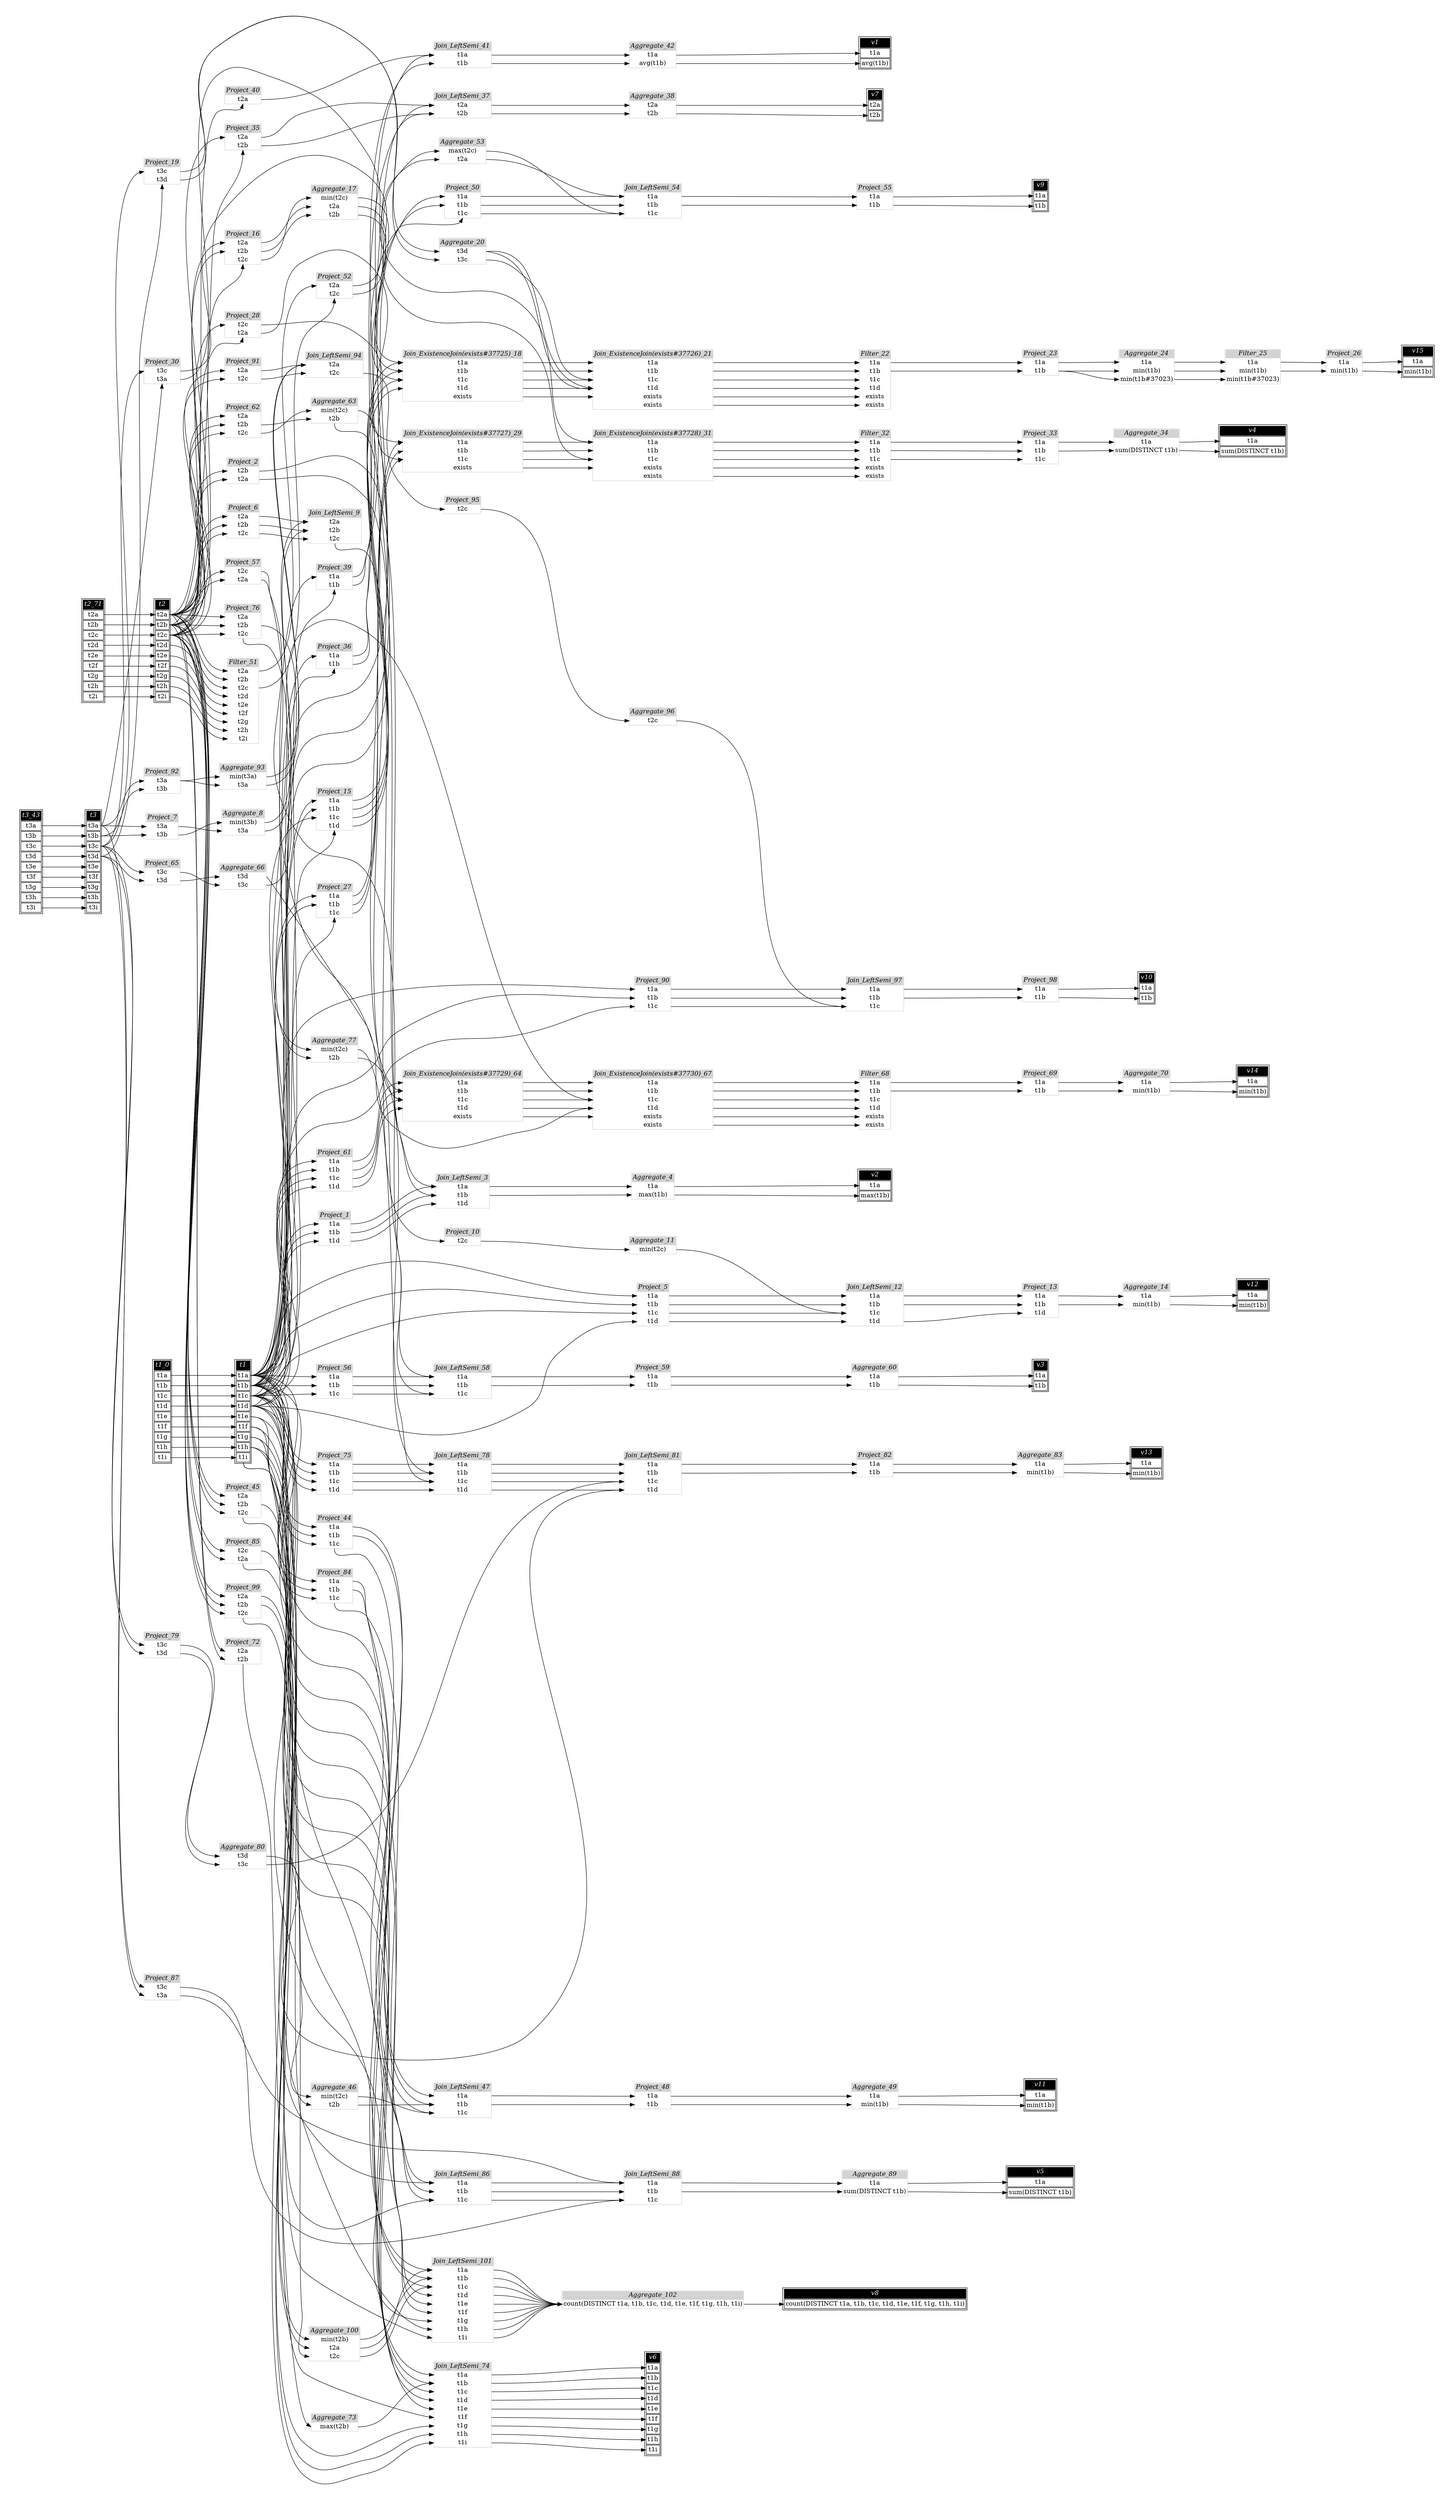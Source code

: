 // Automatically generated by SQLFlowTestSuite


digraph {
  graph [pad="0.5" nodesep="0.5" ranksep="1" fontname="Helvetica" rankdir=LR];
  node [shape=plaintext]

  
"Aggregate_100" [label=<
<table color="lightgray" border="1" cellborder="0" cellspacing="0">
  <tr><td bgcolor="lightgray" port="nodeName"><i>Aggregate_100</i></td></tr>
  <tr><td port="0">min(t2b)</td></tr>
<tr><td port="1">t2a</td></tr>
<tr><td port="2">t2c</td></tr>
</table>>];
     

"Aggregate_102" [label=<
<table color="lightgray" border="1" cellborder="0" cellspacing="0">
  <tr><td bgcolor="lightgray" port="nodeName"><i>Aggregate_102</i></td></tr>
  <tr><td port="0">count(DISTINCT t1a, t1b, t1c, t1d, t1e, t1f, t1g, t1h, t1i)</td></tr>
</table>>];
     

"Aggregate_11" [label=<
<table color="lightgray" border="1" cellborder="0" cellspacing="0">
  <tr><td bgcolor="lightgray" port="nodeName"><i>Aggregate_11</i></td></tr>
  <tr><td port="0">min(t2c)</td></tr>
</table>>];
     

"Aggregate_14" [label=<
<table color="lightgray" border="1" cellborder="0" cellspacing="0">
  <tr><td bgcolor="lightgray" port="nodeName"><i>Aggregate_14</i></td></tr>
  <tr><td port="0">t1a</td></tr>
<tr><td port="1">min(t1b)</td></tr>
</table>>];
     

"Aggregate_17" [label=<
<table color="lightgray" border="1" cellborder="0" cellspacing="0">
  <tr><td bgcolor="lightgray" port="nodeName"><i>Aggregate_17</i></td></tr>
  <tr><td port="0">min(t2c)</td></tr>
<tr><td port="1">t2a</td></tr>
<tr><td port="2">t2b</td></tr>
</table>>];
     

"Aggregate_20" [label=<
<table color="lightgray" border="1" cellborder="0" cellspacing="0">
  <tr><td bgcolor="lightgray" port="nodeName"><i>Aggregate_20</i></td></tr>
  <tr><td port="0">t3d</td></tr>
<tr><td port="1">t3c</td></tr>
</table>>];
     

"Aggregate_24" [label=<
<table color="lightgray" border="1" cellborder="0" cellspacing="0">
  <tr><td bgcolor="lightgray" port="nodeName"><i>Aggregate_24</i></td></tr>
  <tr><td port="0">t1a</td></tr>
<tr><td port="1">min(t1b)</td></tr>
<tr><td port="2">min(t1b#37023)</td></tr>
</table>>];
     

"Aggregate_34" [label=<
<table color="lightgray" border="1" cellborder="0" cellspacing="0">
  <tr><td bgcolor="lightgray" port="nodeName"><i>Aggregate_34</i></td></tr>
  <tr><td port="0">t1a</td></tr>
<tr><td port="1">sum(DISTINCT t1b)</td></tr>
</table>>];
     

"Aggregate_38" [label=<
<table color="lightgray" border="1" cellborder="0" cellspacing="0">
  <tr><td bgcolor="lightgray" port="nodeName"><i>Aggregate_38</i></td></tr>
  <tr><td port="0">t2a</td></tr>
<tr><td port="1">t2b</td></tr>
</table>>];
     

"Aggregate_4" [label=<
<table color="lightgray" border="1" cellborder="0" cellspacing="0">
  <tr><td bgcolor="lightgray" port="nodeName"><i>Aggregate_4</i></td></tr>
  <tr><td port="0">t1a</td></tr>
<tr><td port="1">max(t1b)</td></tr>
</table>>];
     

"Aggregate_42" [label=<
<table color="lightgray" border="1" cellborder="0" cellspacing="0">
  <tr><td bgcolor="lightgray" port="nodeName"><i>Aggregate_42</i></td></tr>
  <tr><td port="0">t1a</td></tr>
<tr><td port="1">avg(t1b)</td></tr>
</table>>];
     

"Aggregate_46" [label=<
<table color="lightgray" border="1" cellborder="0" cellspacing="0">
  <tr><td bgcolor="lightgray" port="nodeName"><i>Aggregate_46</i></td></tr>
  <tr><td port="0">min(t2c)</td></tr>
<tr><td port="1">t2b</td></tr>
</table>>];
     

"Aggregate_49" [label=<
<table color="lightgray" border="1" cellborder="0" cellspacing="0">
  <tr><td bgcolor="lightgray" port="nodeName"><i>Aggregate_49</i></td></tr>
  <tr><td port="0">t1a</td></tr>
<tr><td port="1">min(t1b)</td></tr>
</table>>];
     

"Aggregate_53" [label=<
<table color="lightgray" border="1" cellborder="0" cellspacing="0">
  <tr><td bgcolor="lightgray" port="nodeName"><i>Aggregate_53</i></td></tr>
  <tr><td port="0">max(t2c)</td></tr>
<tr><td port="1">t2a</td></tr>
</table>>];
     

"Aggregate_60" [label=<
<table color="lightgray" border="1" cellborder="0" cellspacing="0">
  <tr><td bgcolor="lightgray" port="nodeName"><i>Aggregate_60</i></td></tr>
  <tr><td port="0">t1a</td></tr>
<tr><td port="1">t1b</td></tr>
</table>>];
     

"Aggregate_63" [label=<
<table color="lightgray" border="1" cellborder="0" cellspacing="0">
  <tr><td bgcolor="lightgray" port="nodeName"><i>Aggregate_63</i></td></tr>
  <tr><td port="0">min(t2c)</td></tr>
<tr><td port="1">t2b</td></tr>
</table>>];
     

"Aggregate_66" [label=<
<table color="lightgray" border="1" cellborder="0" cellspacing="0">
  <tr><td bgcolor="lightgray" port="nodeName"><i>Aggregate_66</i></td></tr>
  <tr><td port="0">t3d</td></tr>
<tr><td port="1">t3c</td></tr>
</table>>];
     

"Aggregate_70" [label=<
<table color="lightgray" border="1" cellborder="0" cellspacing="0">
  <tr><td bgcolor="lightgray" port="nodeName"><i>Aggregate_70</i></td></tr>
  <tr><td port="0">t1a</td></tr>
<tr><td port="1">min(t1b)</td></tr>
</table>>];
     

"Aggregate_73" [label=<
<table color="lightgray" border="1" cellborder="0" cellspacing="0">
  <tr><td bgcolor="lightgray" port="nodeName"><i>Aggregate_73</i></td></tr>
  <tr><td port="0">max(t2b)</td></tr>
</table>>];
     

"Aggregate_77" [label=<
<table color="lightgray" border="1" cellborder="0" cellspacing="0">
  <tr><td bgcolor="lightgray" port="nodeName"><i>Aggregate_77</i></td></tr>
  <tr><td port="0">min(t2c)</td></tr>
<tr><td port="1">t2b</td></tr>
</table>>];
     

"Aggregate_8" [label=<
<table color="lightgray" border="1" cellborder="0" cellspacing="0">
  <tr><td bgcolor="lightgray" port="nodeName"><i>Aggregate_8</i></td></tr>
  <tr><td port="0">min(t3b)</td></tr>
<tr><td port="1">t3a</td></tr>
</table>>];
     

"Aggregate_80" [label=<
<table color="lightgray" border="1" cellborder="0" cellspacing="0">
  <tr><td bgcolor="lightgray" port="nodeName"><i>Aggregate_80</i></td></tr>
  <tr><td port="0">t3d</td></tr>
<tr><td port="1">t3c</td></tr>
</table>>];
     

"Aggregate_83" [label=<
<table color="lightgray" border="1" cellborder="0" cellspacing="0">
  <tr><td bgcolor="lightgray" port="nodeName"><i>Aggregate_83</i></td></tr>
  <tr><td port="0">t1a</td></tr>
<tr><td port="1">min(t1b)</td></tr>
</table>>];
     

"Aggregate_89" [label=<
<table color="lightgray" border="1" cellborder="0" cellspacing="0">
  <tr><td bgcolor="lightgray" port="nodeName"><i>Aggregate_89</i></td></tr>
  <tr><td port="0">t1a</td></tr>
<tr><td port="1">sum(DISTINCT t1b)</td></tr>
</table>>];
     

"Aggregate_93" [label=<
<table color="lightgray" border="1" cellborder="0" cellspacing="0">
  <tr><td bgcolor="lightgray" port="nodeName"><i>Aggregate_93</i></td></tr>
  <tr><td port="0">min(t3a)</td></tr>
<tr><td port="1">t3a</td></tr>
</table>>];
     

"Aggregate_96" [label=<
<table color="lightgray" border="1" cellborder="0" cellspacing="0">
  <tr><td bgcolor="lightgray" port="nodeName"><i>Aggregate_96</i></td></tr>
  <tr><td port="0">t2c</td></tr>
</table>>];
     

"Filter_22" [label=<
<table color="lightgray" border="1" cellborder="0" cellspacing="0">
  <tr><td bgcolor="lightgray" port="nodeName"><i>Filter_22</i></td></tr>
  <tr><td port="0">t1a</td></tr>
<tr><td port="1">t1b</td></tr>
<tr><td port="2">t1c</td></tr>
<tr><td port="3">t1d</td></tr>
<tr><td port="4">exists</td></tr>
<tr><td port="5">exists</td></tr>
</table>>];
     

"Filter_25" [label=<
<table color="lightgray" border="1" cellborder="0" cellspacing="0">
  <tr><td bgcolor="lightgray" port="nodeName"><i>Filter_25</i></td></tr>
  <tr><td port="0">t1a</td></tr>
<tr><td port="1">min(t1b)</td></tr>
<tr><td port="2">min(t1b#37023)</td></tr>
</table>>];
     

"Filter_32" [label=<
<table color="lightgray" border="1" cellborder="0" cellspacing="0">
  <tr><td bgcolor="lightgray" port="nodeName"><i>Filter_32</i></td></tr>
  <tr><td port="0">t1a</td></tr>
<tr><td port="1">t1b</td></tr>
<tr><td port="2">t1c</td></tr>
<tr><td port="3">exists</td></tr>
<tr><td port="4">exists</td></tr>
</table>>];
     

"Filter_51" [label=<
<table color="lightgray" border="1" cellborder="0" cellspacing="0">
  <tr><td bgcolor="lightgray" port="nodeName"><i>Filter_51</i></td></tr>
  <tr><td port="0">t2a</td></tr>
<tr><td port="1">t2b</td></tr>
<tr><td port="2">t2c</td></tr>
<tr><td port="3">t2d</td></tr>
<tr><td port="4">t2e</td></tr>
<tr><td port="5">t2f</td></tr>
<tr><td port="6">t2g</td></tr>
<tr><td port="7">t2h</td></tr>
<tr><td port="8">t2i</td></tr>
</table>>];
     

"Filter_68" [label=<
<table color="lightgray" border="1" cellborder="0" cellspacing="0">
  <tr><td bgcolor="lightgray" port="nodeName"><i>Filter_68</i></td></tr>
  <tr><td port="0">t1a</td></tr>
<tr><td port="1">t1b</td></tr>
<tr><td port="2">t1c</td></tr>
<tr><td port="3">t1d</td></tr>
<tr><td port="4">exists</td></tr>
<tr><td port="5">exists</td></tr>
</table>>];
     

"Join_ExistenceJoin(exists#37725)_18" [label=<
<table color="lightgray" border="1" cellborder="0" cellspacing="0">
  <tr><td bgcolor="lightgray" port="nodeName"><i>Join_ExistenceJoin(exists#37725)_18</i></td></tr>
  <tr><td port="0">t1a</td></tr>
<tr><td port="1">t1b</td></tr>
<tr><td port="2">t1c</td></tr>
<tr><td port="3">t1d</td></tr>
<tr><td port="4">exists</td></tr>
</table>>];
     

"Join_ExistenceJoin(exists#37726)_21" [label=<
<table color="lightgray" border="1" cellborder="0" cellspacing="0">
  <tr><td bgcolor="lightgray" port="nodeName"><i>Join_ExistenceJoin(exists#37726)_21</i></td></tr>
  <tr><td port="0">t1a</td></tr>
<tr><td port="1">t1b</td></tr>
<tr><td port="2">t1c</td></tr>
<tr><td port="3">t1d</td></tr>
<tr><td port="4">exists</td></tr>
<tr><td port="5">exists</td></tr>
</table>>];
     

"Join_ExistenceJoin(exists#37727)_29" [label=<
<table color="lightgray" border="1" cellborder="0" cellspacing="0">
  <tr><td bgcolor="lightgray" port="nodeName"><i>Join_ExistenceJoin(exists#37727)_29</i></td></tr>
  <tr><td port="0">t1a</td></tr>
<tr><td port="1">t1b</td></tr>
<tr><td port="2">t1c</td></tr>
<tr><td port="3">exists</td></tr>
</table>>];
     

"Join_ExistenceJoin(exists#37728)_31" [label=<
<table color="lightgray" border="1" cellborder="0" cellspacing="0">
  <tr><td bgcolor="lightgray" port="nodeName"><i>Join_ExistenceJoin(exists#37728)_31</i></td></tr>
  <tr><td port="0">t1a</td></tr>
<tr><td port="1">t1b</td></tr>
<tr><td port="2">t1c</td></tr>
<tr><td port="3">exists</td></tr>
<tr><td port="4">exists</td></tr>
</table>>];
     

"Join_ExistenceJoin(exists#37729)_64" [label=<
<table color="lightgray" border="1" cellborder="0" cellspacing="0">
  <tr><td bgcolor="lightgray" port="nodeName"><i>Join_ExistenceJoin(exists#37729)_64</i></td></tr>
  <tr><td port="0">t1a</td></tr>
<tr><td port="1">t1b</td></tr>
<tr><td port="2">t1c</td></tr>
<tr><td port="3">t1d</td></tr>
<tr><td port="4">exists</td></tr>
</table>>];
     

"Join_ExistenceJoin(exists#37730)_67" [label=<
<table color="lightgray" border="1" cellborder="0" cellspacing="0">
  <tr><td bgcolor="lightgray" port="nodeName"><i>Join_ExistenceJoin(exists#37730)_67</i></td></tr>
  <tr><td port="0">t1a</td></tr>
<tr><td port="1">t1b</td></tr>
<tr><td port="2">t1c</td></tr>
<tr><td port="3">t1d</td></tr>
<tr><td port="4">exists</td></tr>
<tr><td port="5">exists</td></tr>
</table>>];
     

"Join_LeftSemi_101" [label=<
<table color="lightgray" border="1" cellborder="0" cellspacing="0">
  <tr><td bgcolor="lightgray" port="nodeName"><i>Join_LeftSemi_101</i></td></tr>
  <tr><td port="0">t1a</td></tr>
<tr><td port="1">t1b</td></tr>
<tr><td port="2">t1c</td></tr>
<tr><td port="3">t1d</td></tr>
<tr><td port="4">t1e</td></tr>
<tr><td port="5">t1f</td></tr>
<tr><td port="6">t1g</td></tr>
<tr><td port="7">t1h</td></tr>
<tr><td port="8">t1i</td></tr>
</table>>];
     

"Join_LeftSemi_12" [label=<
<table color="lightgray" border="1" cellborder="0" cellspacing="0">
  <tr><td bgcolor="lightgray" port="nodeName"><i>Join_LeftSemi_12</i></td></tr>
  <tr><td port="0">t1a</td></tr>
<tr><td port="1">t1b</td></tr>
<tr><td port="2">t1c</td></tr>
<tr><td port="3">t1d</td></tr>
</table>>];
     

"Join_LeftSemi_3" [label=<
<table color="lightgray" border="1" cellborder="0" cellspacing="0">
  <tr><td bgcolor="lightgray" port="nodeName"><i>Join_LeftSemi_3</i></td></tr>
  <tr><td port="0">t1a</td></tr>
<tr><td port="1">t1b</td></tr>
<tr><td port="2">t1d</td></tr>
</table>>];
     

"Join_LeftSemi_37" [label=<
<table color="lightgray" border="1" cellborder="0" cellspacing="0">
  <tr><td bgcolor="lightgray" port="nodeName"><i>Join_LeftSemi_37</i></td></tr>
  <tr><td port="0">t2a</td></tr>
<tr><td port="1">t2b</td></tr>
</table>>];
     

"Join_LeftSemi_41" [label=<
<table color="lightgray" border="1" cellborder="0" cellspacing="0">
  <tr><td bgcolor="lightgray" port="nodeName"><i>Join_LeftSemi_41</i></td></tr>
  <tr><td port="0">t1a</td></tr>
<tr><td port="1">t1b</td></tr>
</table>>];
     

"Join_LeftSemi_47" [label=<
<table color="lightgray" border="1" cellborder="0" cellspacing="0">
  <tr><td bgcolor="lightgray" port="nodeName"><i>Join_LeftSemi_47</i></td></tr>
  <tr><td port="0">t1a</td></tr>
<tr><td port="1">t1b</td></tr>
<tr><td port="2">t1c</td></tr>
</table>>];
     

"Join_LeftSemi_54" [label=<
<table color="lightgray" border="1" cellborder="0" cellspacing="0">
  <tr><td bgcolor="lightgray" port="nodeName"><i>Join_LeftSemi_54</i></td></tr>
  <tr><td port="0">t1a</td></tr>
<tr><td port="1">t1b</td></tr>
<tr><td port="2">t1c</td></tr>
</table>>];
     

"Join_LeftSemi_58" [label=<
<table color="lightgray" border="1" cellborder="0" cellspacing="0">
  <tr><td bgcolor="lightgray" port="nodeName"><i>Join_LeftSemi_58</i></td></tr>
  <tr><td port="0">t1a</td></tr>
<tr><td port="1">t1b</td></tr>
<tr><td port="2">t1c</td></tr>
</table>>];
     

"Join_LeftSemi_74" [label=<
<table color="lightgray" border="1" cellborder="0" cellspacing="0">
  <tr><td bgcolor="lightgray" port="nodeName"><i>Join_LeftSemi_74</i></td></tr>
  <tr><td port="0">t1a</td></tr>
<tr><td port="1">t1b</td></tr>
<tr><td port="2">t1c</td></tr>
<tr><td port="3">t1d</td></tr>
<tr><td port="4">t1e</td></tr>
<tr><td port="5">t1f</td></tr>
<tr><td port="6">t1g</td></tr>
<tr><td port="7">t1h</td></tr>
<tr><td port="8">t1i</td></tr>
</table>>];
     

"Join_LeftSemi_78" [label=<
<table color="lightgray" border="1" cellborder="0" cellspacing="0">
  <tr><td bgcolor="lightgray" port="nodeName"><i>Join_LeftSemi_78</i></td></tr>
  <tr><td port="0">t1a</td></tr>
<tr><td port="1">t1b</td></tr>
<tr><td port="2">t1c</td></tr>
<tr><td port="3">t1d</td></tr>
</table>>];
     

"Join_LeftSemi_81" [label=<
<table color="lightgray" border="1" cellborder="0" cellspacing="0">
  <tr><td bgcolor="lightgray" port="nodeName"><i>Join_LeftSemi_81</i></td></tr>
  <tr><td port="0">t1a</td></tr>
<tr><td port="1">t1b</td></tr>
<tr><td port="2">t1c</td></tr>
<tr><td port="3">t1d</td></tr>
</table>>];
     

"Join_LeftSemi_86" [label=<
<table color="lightgray" border="1" cellborder="0" cellspacing="0">
  <tr><td bgcolor="lightgray" port="nodeName"><i>Join_LeftSemi_86</i></td></tr>
  <tr><td port="0">t1a</td></tr>
<tr><td port="1">t1b</td></tr>
<tr><td port="2">t1c</td></tr>
</table>>];
     

"Join_LeftSemi_88" [label=<
<table color="lightgray" border="1" cellborder="0" cellspacing="0">
  <tr><td bgcolor="lightgray" port="nodeName"><i>Join_LeftSemi_88</i></td></tr>
  <tr><td port="0">t1a</td></tr>
<tr><td port="1">t1b</td></tr>
<tr><td port="2">t1c</td></tr>
</table>>];
     

"Join_LeftSemi_9" [label=<
<table color="lightgray" border="1" cellborder="0" cellspacing="0">
  <tr><td bgcolor="lightgray" port="nodeName"><i>Join_LeftSemi_9</i></td></tr>
  <tr><td port="0">t2a</td></tr>
<tr><td port="1">t2b</td></tr>
<tr><td port="2">t2c</td></tr>
</table>>];
     

"Join_LeftSemi_94" [label=<
<table color="lightgray" border="1" cellborder="0" cellspacing="0">
  <tr><td bgcolor="lightgray" port="nodeName"><i>Join_LeftSemi_94</i></td></tr>
  <tr><td port="0">t2a</td></tr>
<tr><td port="1">t2c</td></tr>
</table>>];
     

"Join_LeftSemi_97" [label=<
<table color="lightgray" border="1" cellborder="0" cellspacing="0">
  <tr><td bgcolor="lightgray" port="nodeName"><i>Join_LeftSemi_97</i></td></tr>
  <tr><td port="0">t1a</td></tr>
<tr><td port="1">t1b</td></tr>
<tr><td port="2">t1c</td></tr>
</table>>];
     

"Project_1" [label=<
<table color="lightgray" border="1" cellborder="0" cellspacing="0">
  <tr><td bgcolor="lightgray" port="nodeName"><i>Project_1</i></td></tr>
  <tr><td port="0">t1a</td></tr>
<tr><td port="1">t1b</td></tr>
<tr><td port="2">t1d</td></tr>
</table>>];
     

"Project_10" [label=<
<table color="lightgray" border="1" cellborder="0" cellspacing="0">
  <tr><td bgcolor="lightgray" port="nodeName"><i>Project_10</i></td></tr>
  <tr><td port="0">t2c</td></tr>
</table>>];
     

"Project_13" [label=<
<table color="lightgray" border="1" cellborder="0" cellspacing="0">
  <tr><td bgcolor="lightgray" port="nodeName"><i>Project_13</i></td></tr>
  <tr><td port="0">t1a</td></tr>
<tr><td port="1">t1b</td></tr>
<tr><td port="2">t1d</td></tr>
</table>>];
     

"Project_15" [label=<
<table color="lightgray" border="1" cellborder="0" cellspacing="0">
  <tr><td bgcolor="lightgray" port="nodeName"><i>Project_15</i></td></tr>
  <tr><td port="0">t1a</td></tr>
<tr><td port="1">t1b</td></tr>
<tr><td port="2">t1c</td></tr>
<tr><td port="3">t1d</td></tr>
</table>>];
     

"Project_16" [label=<
<table color="lightgray" border="1" cellborder="0" cellspacing="0">
  <tr><td bgcolor="lightgray" port="nodeName"><i>Project_16</i></td></tr>
  <tr><td port="0">t2a</td></tr>
<tr><td port="1">t2b</td></tr>
<tr><td port="2">t2c</td></tr>
</table>>];
     

"Project_19" [label=<
<table color="lightgray" border="1" cellborder="0" cellspacing="0">
  <tr><td bgcolor="lightgray" port="nodeName"><i>Project_19</i></td></tr>
  <tr><td port="0">t3c</td></tr>
<tr><td port="1">t3d</td></tr>
</table>>];
     

"Project_2" [label=<
<table color="lightgray" border="1" cellborder="0" cellspacing="0">
  <tr><td bgcolor="lightgray" port="nodeName"><i>Project_2</i></td></tr>
  <tr><td port="0">t2b</td></tr>
<tr><td port="1">t2a</td></tr>
</table>>];
     

"Project_23" [label=<
<table color="lightgray" border="1" cellborder="0" cellspacing="0">
  <tr><td bgcolor="lightgray" port="nodeName"><i>Project_23</i></td></tr>
  <tr><td port="0">t1a</td></tr>
<tr><td port="1">t1b</td></tr>
</table>>];
     

"Project_26" [label=<
<table color="lightgray" border="1" cellborder="0" cellspacing="0">
  <tr><td bgcolor="lightgray" port="nodeName"><i>Project_26</i></td></tr>
  <tr><td port="0">t1a</td></tr>
<tr><td port="1">min(t1b)</td></tr>
</table>>];
     

"Project_27" [label=<
<table color="lightgray" border="1" cellborder="0" cellspacing="0">
  <tr><td bgcolor="lightgray" port="nodeName"><i>Project_27</i></td></tr>
  <tr><td port="0">t1a</td></tr>
<tr><td port="1">t1b</td></tr>
<tr><td port="2">t1c</td></tr>
</table>>];
     

"Project_28" [label=<
<table color="lightgray" border="1" cellborder="0" cellspacing="0">
  <tr><td bgcolor="lightgray" port="nodeName"><i>Project_28</i></td></tr>
  <tr><td port="0">t2c</td></tr>
<tr><td port="1">t2a</td></tr>
</table>>];
     

"Project_30" [label=<
<table color="lightgray" border="1" cellborder="0" cellspacing="0">
  <tr><td bgcolor="lightgray" port="nodeName"><i>Project_30</i></td></tr>
  <tr><td port="0">t3c</td></tr>
<tr><td port="1">t3a</td></tr>
</table>>];
     

"Project_33" [label=<
<table color="lightgray" border="1" cellborder="0" cellspacing="0">
  <tr><td bgcolor="lightgray" port="nodeName"><i>Project_33</i></td></tr>
  <tr><td port="0">t1a</td></tr>
<tr><td port="1">t1b</td></tr>
<tr><td port="2">t1c</td></tr>
</table>>];
     

"Project_35" [label=<
<table color="lightgray" border="1" cellborder="0" cellspacing="0">
  <tr><td bgcolor="lightgray" port="nodeName"><i>Project_35</i></td></tr>
  <tr><td port="0">t2a</td></tr>
<tr><td port="1">t2b</td></tr>
</table>>];
     

"Project_36" [label=<
<table color="lightgray" border="1" cellborder="0" cellspacing="0">
  <tr><td bgcolor="lightgray" port="nodeName"><i>Project_36</i></td></tr>
  <tr><td port="0">t1a</td></tr>
<tr><td port="1">t1b</td></tr>
</table>>];
     

"Project_39" [label=<
<table color="lightgray" border="1" cellborder="0" cellspacing="0">
  <tr><td bgcolor="lightgray" port="nodeName"><i>Project_39</i></td></tr>
  <tr><td port="0">t1a</td></tr>
<tr><td port="1">t1b</td></tr>
</table>>];
     

"Project_40" [label=<
<table color="lightgray" border="1" cellborder="0" cellspacing="0">
  <tr><td bgcolor="lightgray" port="nodeName"><i>Project_40</i></td></tr>
  <tr><td port="0">t2a</td></tr>
</table>>];
     

"Project_44" [label=<
<table color="lightgray" border="1" cellborder="0" cellspacing="0">
  <tr><td bgcolor="lightgray" port="nodeName"><i>Project_44</i></td></tr>
  <tr><td port="0">t1a</td></tr>
<tr><td port="1">t1b</td></tr>
<tr><td port="2">t1c</td></tr>
</table>>];
     

"Project_45" [label=<
<table color="lightgray" border="1" cellborder="0" cellspacing="0">
  <tr><td bgcolor="lightgray" port="nodeName"><i>Project_45</i></td></tr>
  <tr><td port="0">t2a</td></tr>
<tr><td port="1">t2b</td></tr>
<tr><td port="2">t2c</td></tr>
</table>>];
     

"Project_48" [label=<
<table color="lightgray" border="1" cellborder="0" cellspacing="0">
  <tr><td bgcolor="lightgray" port="nodeName"><i>Project_48</i></td></tr>
  <tr><td port="0">t1a</td></tr>
<tr><td port="1">t1b</td></tr>
</table>>];
     

"Project_5" [label=<
<table color="lightgray" border="1" cellborder="0" cellspacing="0">
  <tr><td bgcolor="lightgray" port="nodeName"><i>Project_5</i></td></tr>
  <tr><td port="0">t1a</td></tr>
<tr><td port="1">t1b</td></tr>
<tr><td port="2">t1c</td></tr>
<tr><td port="3">t1d</td></tr>
</table>>];
     

"Project_50" [label=<
<table color="lightgray" border="1" cellborder="0" cellspacing="0">
  <tr><td bgcolor="lightgray" port="nodeName"><i>Project_50</i></td></tr>
  <tr><td port="0">t1a</td></tr>
<tr><td port="1">t1b</td></tr>
<tr><td port="2">t1c</td></tr>
</table>>];
     

"Project_52" [label=<
<table color="lightgray" border="1" cellborder="0" cellspacing="0">
  <tr><td bgcolor="lightgray" port="nodeName"><i>Project_52</i></td></tr>
  <tr><td port="0">t2a</td></tr>
<tr><td port="1">t2c</td></tr>
</table>>];
     

"Project_55" [label=<
<table color="lightgray" border="1" cellborder="0" cellspacing="0">
  <tr><td bgcolor="lightgray" port="nodeName"><i>Project_55</i></td></tr>
  <tr><td port="0">t1a</td></tr>
<tr><td port="1">t1b</td></tr>
</table>>];
     

"Project_56" [label=<
<table color="lightgray" border="1" cellborder="0" cellspacing="0">
  <tr><td bgcolor="lightgray" port="nodeName"><i>Project_56</i></td></tr>
  <tr><td port="0">t1a</td></tr>
<tr><td port="1">t1b</td></tr>
<tr><td port="2">t1c</td></tr>
</table>>];
     

"Project_57" [label=<
<table color="lightgray" border="1" cellborder="0" cellspacing="0">
  <tr><td bgcolor="lightgray" port="nodeName"><i>Project_57</i></td></tr>
  <tr><td port="0">t2c</td></tr>
<tr><td port="1">t2a</td></tr>
</table>>];
     

"Project_59" [label=<
<table color="lightgray" border="1" cellborder="0" cellspacing="0">
  <tr><td bgcolor="lightgray" port="nodeName"><i>Project_59</i></td></tr>
  <tr><td port="0">t1a</td></tr>
<tr><td port="1">t1b</td></tr>
</table>>];
     

"Project_6" [label=<
<table color="lightgray" border="1" cellborder="0" cellspacing="0">
  <tr><td bgcolor="lightgray" port="nodeName"><i>Project_6</i></td></tr>
  <tr><td port="0">t2a</td></tr>
<tr><td port="1">t2b</td></tr>
<tr><td port="2">t2c</td></tr>
</table>>];
     

"Project_61" [label=<
<table color="lightgray" border="1" cellborder="0" cellspacing="0">
  <tr><td bgcolor="lightgray" port="nodeName"><i>Project_61</i></td></tr>
  <tr><td port="0">t1a</td></tr>
<tr><td port="1">t1b</td></tr>
<tr><td port="2">t1c</td></tr>
<tr><td port="3">t1d</td></tr>
</table>>];
     

"Project_62" [label=<
<table color="lightgray" border="1" cellborder="0" cellspacing="0">
  <tr><td bgcolor="lightgray" port="nodeName"><i>Project_62</i></td></tr>
  <tr><td port="0">t2a</td></tr>
<tr><td port="1">t2b</td></tr>
<tr><td port="2">t2c</td></tr>
</table>>];
     

"Project_65" [label=<
<table color="lightgray" border="1" cellborder="0" cellspacing="0">
  <tr><td bgcolor="lightgray" port="nodeName"><i>Project_65</i></td></tr>
  <tr><td port="0">t3c</td></tr>
<tr><td port="1">t3d</td></tr>
</table>>];
     

"Project_69" [label=<
<table color="lightgray" border="1" cellborder="0" cellspacing="0">
  <tr><td bgcolor="lightgray" port="nodeName"><i>Project_69</i></td></tr>
  <tr><td port="0">t1a</td></tr>
<tr><td port="1">t1b</td></tr>
</table>>];
     

"Project_7" [label=<
<table color="lightgray" border="1" cellborder="0" cellspacing="0">
  <tr><td bgcolor="lightgray" port="nodeName"><i>Project_7</i></td></tr>
  <tr><td port="0">t3a</td></tr>
<tr><td port="1">t3b</td></tr>
</table>>];
     

"Project_72" [label=<
<table color="lightgray" border="1" cellborder="0" cellspacing="0">
  <tr><td bgcolor="lightgray" port="nodeName"><i>Project_72</i></td></tr>
  <tr><td port="0">t2a</td></tr>
<tr><td port="1">t2b</td></tr>
</table>>];
     

"Project_75" [label=<
<table color="lightgray" border="1" cellborder="0" cellspacing="0">
  <tr><td bgcolor="lightgray" port="nodeName"><i>Project_75</i></td></tr>
  <tr><td port="0">t1a</td></tr>
<tr><td port="1">t1b</td></tr>
<tr><td port="2">t1c</td></tr>
<tr><td port="3">t1d</td></tr>
</table>>];
     

"Project_76" [label=<
<table color="lightgray" border="1" cellborder="0" cellspacing="0">
  <tr><td bgcolor="lightgray" port="nodeName"><i>Project_76</i></td></tr>
  <tr><td port="0">t2a</td></tr>
<tr><td port="1">t2b</td></tr>
<tr><td port="2">t2c</td></tr>
</table>>];
     

"Project_79" [label=<
<table color="lightgray" border="1" cellborder="0" cellspacing="0">
  <tr><td bgcolor="lightgray" port="nodeName"><i>Project_79</i></td></tr>
  <tr><td port="0">t3c</td></tr>
<tr><td port="1">t3d</td></tr>
</table>>];
     

"Project_82" [label=<
<table color="lightgray" border="1" cellborder="0" cellspacing="0">
  <tr><td bgcolor="lightgray" port="nodeName"><i>Project_82</i></td></tr>
  <tr><td port="0">t1a</td></tr>
<tr><td port="1">t1b</td></tr>
</table>>];
     

"Project_84" [label=<
<table color="lightgray" border="1" cellborder="0" cellspacing="0">
  <tr><td bgcolor="lightgray" port="nodeName"><i>Project_84</i></td></tr>
  <tr><td port="0">t1a</td></tr>
<tr><td port="1">t1b</td></tr>
<tr><td port="2">t1c</td></tr>
</table>>];
     

"Project_85" [label=<
<table color="lightgray" border="1" cellborder="0" cellspacing="0">
  <tr><td bgcolor="lightgray" port="nodeName"><i>Project_85</i></td></tr>
  <tr><td port="0">t2c</td></tr>
<tr><td port="1">t2a</td></tr>
</table>>];
     

"Project_87" [label=<
<table color="lightgray" border="1" cellborder="0" cellspacing="0">
  <tr><td bgcolor="lightgray" port="nodeName"><i>Project_87</i></td></tr>
  <tr><td port="0">t3c</td></tr>
<tr><td port="1">t3a</td></tr>
</table>>];
     

"Project_90" [label=<
<table color="lightgray" border="1" cellborder="0" cellspacing="0">
  <tr><td bgcolor="lightgray" port="nodeName"><i>Project_90</i></td></tr>
  <tr><td port="0">t1a</td></tr>
<tr><td port="1">t1b</td></tr>
<tr><td port="2">t1c</td></tr>
</table>>];
     

"Project_91" [label=<
<table color="lightgray" border="1" cellborder="0" cellspacing="0">
  <tr><td bgcolor="lightgray" port="nodeName"><i>Project_91</i></td></tr>
  <tr><td port="0">t2a</td></tr>
<tr><td port="1">t2c</td></tr>
</table>>];
     

"Project_92" [label=<
<table color="lightgray" border="1" cellborder="0" cellspacing="0">
  <tr><td bgcolor="lightgray" port="nodeName"><i>Project_92</i></td></tr>
  <tr><td port="0">t3a</td></tr>
<tr><td port="1">t3b</td></tr>
</table>>];
     

"Project_95" [label=<
<table color="lightgray" border="1" cellborder="0" cellspacing="0">
  <tr><td bgcolor="lightgray" port="nodeName"><i>Project_95</i></td></tr>
  <tr><td port="0">t2c</td></tr>
</table>>];
     

"Project_98" [label=<
<table color="lightgray" border="1" cellborder="0" cellspacing="0">
  <tr><td bgcolor="lightgray" port="nodeName"><i>Project_98</i></td></tr>
  <tr><td port="0">t1a</td></tr>
<tr><td port="1">t1b</td></tr>
</table>>];
     

"Project_99" [label=<
<table color="lightgray" border="1" cellborder="0" cellspacing="0">
  <tr><td bgcolor="lightgray" port="nodeName"><i>Project_99</i></td></tr>
  <tr><td port="0">t2a</td></tr>
<tr><td port="1">t2b</td></tr>
<tr><td port="2">t2c</td></tr>
</table>>];
     

"t1" [color="black" label=<
<table>
  <tr><td bgcolor="black" port="nodeName"><i><font color="white">t1</font></i></td></tr>
  <tr><td port="0">t1a</td></tr>
<tr><td port="1">t1b</td></tr>
<tr><td port="2">t1c</td></tr>
<tr><td port="3">t1d</td></tr>
<tr><td port="4">t1e</td></tr>
<tr><td port="5">t1f</td></tr>
<tr><td port="6">t1g</td></tr>
<tr><td port="7">t1h</td></tr>
<tr><td port="8">t1i</td></tr>
</table>>];
     

"t1_0" [color="black" label=<
<table>
  <tr><td bgcolor="black" port="nodeName"><i><font color="white">t1_0</font></i></td></tr>
  <tr><td port="0">t1a</td></tr>
<tr><td port="1">t1b</td></tr>
<tr><td port="2">t1c</td></tr>
<tr><td port="3">t1d</td></tr>
<tr><td port="4">t1e</td></tr>
<tr><td port="5">t1f</td></tr>
<tr><td port="6">t1g</td></tr>
<tr><td port="7">t1h</td></tr>
<tr><td port="8">t1i</td></tr>
</table>>];
     

"t2" [color="black" label=<
<table>
  <tr><td bgcolor="black" port="nodeName"><i><font color="white">t2</font></i></td></tr>
  <tr><td port="0">t2a</td></tr>
<tr><td port="1">t2b</td></tr>
<tr><td port="2">t2c</td></tr>
<tr><td port="3">t2d</td></tr>
<tr><td port="4">t2e</td></tr>
<tr><td port="5">t2f</td></tr>
<tr><td port="6">t2g</td></tr>
<tr><td port="7">t2h</td></tr>
<tr><td port="8">t2i</td></tr>
</table>>];
     

"t2_71" [color="black" label=<
<table>
  <tr><td bgcolor="black" port="nodeName"><i><font color="white">t2_71</font></i></td></tr>
  <tr><td port="0">t2a</td></tr>
<tr><td port="1">t2b</td></tr>
<tr><td port="2">t2c</td></tr>
<tr><td port="3">t2d</td></tr>
<tr><td port="4">t2e</td></tr>
<tr><td port="5">t2f</td></tr>
<tr><td port="6">t2g</td></tr>
<tr><td port="7">t2h</td></tr>
<tr><td port="8">t2i</td></tr>
</table>>];
     

"t3" [color="black" label=<
<table>
  <tr><td bgcolor="black" port="nodeName"><i><font color="white">t3</font></i></td></tr>
  <tr><td port="0">t3a</td></tr>
<tr><td port="1">t3b</td></tr>
<tr><td port="2">t3c</td></tr>
<tr><td port="3">t3d</td></tr>
<tr><td port="4">t3e</td></tr>
<tr><td port="5">t3f</td></tr>
<tr><td port="6">t3g</td></tr>
<tr><td port="7">t3h</td></tr>
<tr><td port="8">t3i</td></tr>
</table>>];
     

"t3_43" [color="black" label=<
<table>
  <tr><td bgcolor="black" port="nodeName"><i><font color="white">t3_43</font></i></td></tr>
  <tr><td port="0">t3a</td></tr>
<tr><td port="1">t3b</td></tr>
<tr><td port="2">t3c</td></tr>
<tr><td port="3">t3d</td></tr>
<tr><td port="4">t3e</td></tr>
<tr><td port="5">t3f</td></tr>
<tr><td port="6">t3g</td></tr>
<tr><td port="7">t3h</td></tr>
<tr><td port="8">t3i</td></tr>
</table>>];
     

"v1" [color="black" label=<
<table>
  <tr><td bgcolor="black" port="nodeName"><i><font color="white">v1</font></i></td></tr>
  <tr><td port="0">t1a</td></tr>
<tr><td port="1">avg(t1b)</td></tr>
</table>>];
     

"v10" [color="black" label=<
<table>
  <tr><td bgcolor="black" port="nodeName"><i><font color="white">v10</font></i></td></tr>
  <tr><td port="0">t1a</td></tr>
<tr><td port="1">t1b</td></tr>
</table>>];
     

"v11" [color="black" label=<
<table>
  <tr><td bgcolor="black" port="nodeName"><i><font color="white">v11</font></i></td></tr>
  <tr><td port="0">t1a</td></tr>
<tr><td port="1">min(t1b)</td></tr>
</table>>];
     

"v12" [color="black" label=<
<table>
  <tr><td bgcolor="black" port="nodeName"><i><font color="white">v12</font></i></td></tr>
  <tr><td port="0">t1a</td></tr>
<tr><td port="1">min(t1b)</td></tr>
</table>>];
     

"v13" [color="black" label=<
<table>
  <tr><td bgcolor="black" port="nodeName"><i><font color="white">v13</font></i></td></tr>
  <tr><td port="0">t1a</td></tr>
<tr><td port="1">min(t1b)</td></tr>
</table>>];
     

"v14" [color="black" label=<
<table>
  <tr><td bgcolor="black" port="nodeName"><i><font color="white">v14</font></i></td></tr>
  <tr><td port="0">t1a</td></tr>
<tr><td port="1">min(t1b)</td></tr>
</table>>];
     

"v15" [color="black" label=<
<table>
  <tr><td bgcolor="black" port="nodeName"><i><font color="white">v15</font></i></td></tr>
  <tr><td port="0">t1a</td></tr>
<tr><td port="1">min(t1b)</td></tr>
</table>>];
     

"v2" [color="black" label=<
<table>
  <tr><td bgcolor="black" port="nodeName"><i><font color="white">v2</font></i></td></tr>
  <tr><td port="0">t1a</td></tr>
<tr><td port="1">max(t1b)</td></tr>
</table>>];
     

"v3" [color="black" label=<
<table>
  <tr><td bgcolor="black" port="nodeName"><i><font color="white">v3</font></i></td></tr>
  <tr><td port="0">t1a</td></tr>
<tr><td port="1">t1b</td></tr>
</table>>];
     

"v4" [color="black" label=<
<table>
  <tr><td bgcolor="black" port="nodeName"><i><font color="white">v4</font></i></td></tr>
  <tr><td port="0">t1a</td></tr>
<tr><td port="1">sum(DISTINCT t1b)</td></tr>
</table>>];
     

"v5" [color="black" label=<
<table>
  <tr><td bgcolor="black" port="nodeName"><i><font color="white">v5</font></i></td></tr>
  <tr><td port="0">t1a</td></tr>
<tr><td port="1">sum(DISTINCT t1b)</td></tr>
</table>>];
     

"v6" [color="black" label=<
<table>
  <tr><td bgcolor="black" port="nodeName"><i><font color="white">v6</font></i></td></tr>
  <tr><td port="0">t1a</td></tr>
<tr><td port="1">t1b</td></tr>
<tr><td port="2">t1c</td></tr>
<tr><td port="3">t1d</td></tr>
<tr><td port="4">t1e</td></tr>
<tr><td port="5">t1f</td></tr>
<tr><td port="6">t1g</td></tr>
<tr><td port="7">t1h</td></tr>
<tr><td port="8">t1i</td></tr>
</table>>];
     

"v7" [color="black" label=<
<table>
  <tr><td bgcolor="black" port="nodeName"><i><font color="white">v7</font></i></td></tr>
  <tr><td port="0">t2a</td></tr>
<tr><td port="1">t2b</td></tr>
</table>>];
     

"v8" [color="black" label=<
<table>
  <tr><td bgcolor="black" port="nodeName"><i><font color="white">v8</font></i></td></tr>
  <tr><td port="0">count(DISTINCT t1a, t1b, t1c, t1d, t1e, t1f, t1g, t1h, t1i)</td></tr>
</table>>];
     

"v9" [color="black" label=<
<table>
  <tr><td bgcolor="black" port="nodeName"><i><font color="white">v9</font></i></td></tr>
  <tr><td port="0">t1a</td></tr>
<tr><td port="1">t1b</td></tr>
</table>>];
     
  "Aggregate_100":0 -> "Join_LeftSemi_101":1;
"Aggregate_100":1 -> "Join_LeftSemi_101":0;
"Aggregate_100":2 -> "Join_LeftSemi_101":2;
"Aggregate_102":0 -> "v8":0;
"Aggregate_11":0 -> "Join_LeftSemi_12":2;
"Aggregate_14":0 -> "v12":0;
"Aggregate_14":1 -> "v12":1;
"Aggregate_17":0 -> "Join_ExistenceJoin(exists#37725)_18":2;
"Aggregate_17":1 -> "Join_ExistenceJoin(exists#37725)_18":0;
"Aggregate_17":2 -> "Join_ExistenceJoin(exists#37725)_18":1;
"Aggregate_20":0 -> "Join_ExistenceJoin(exists#37726)_21":3;
"Aggregate_20":0 -> "Join_ExistenceJoin(exists#37726)_21":3;
"Aggregate_20":1 -> "Join_ExistenceJoin(exists#37726)_21":2;
"Aggregate_24":0 -> "Filter_25":0;
"Aggregate_24":1 -> "Filter_25":1;
"Aggregate_24":2 -> "Filter_25":2;
"Aggregate_34":0 -> "v4":0;
"Aggregate_34":1 -> "v4":1;
"Aggregate_38":0 -> "v7":0;
"Aggregate_38":1 -> "v7":1;
"Aggregate_4":0 -> "v2":0;
"Aggregate_4":1 -> "v2":1;
"Aggregate_42":0 -> "v1":0;
"Aggregate_42":1 -> "v1":1;
"Aggregate_46":0 -> "Join_LeftSemi_47":2;
"Aggregate_46":1 -> "Join_LeftSemi_47":1;
"Aggregate_49":0 -> "v11":0;
"Aggregate_49":1 -> "v11":1;
"Aggregate_53":0 -> "Join_LeftSemi_54":2;
"Aggregate_53":1 -> "Join_LeftSemi_54":0;
"Aggregate_60":0 -> "v3":0;
"Aggregate_60":1 -> "v3":1;
"Aggregate_63":0 -> "Join_ExistenceJoin(exists#37729)_64":2;
"Aggregate_63":1 -> "Join_ExistenceJoin(exists#37729)_64":1;
"Aggregate_66":0 -> "Join_ExistenceJoin(exists#37730)_67":3;
"Aggregate_66":1 -> "Join_ExistenceJoin(exists#37730)_67":2;
"Aggregate_70":0 -> "v14":0;
"Aggregate_70":1 -> "v14":1;
"Aggregate_73":0 -> "Join_LeftSemi_74":1;
"Aggregate_77":0 -> "Join_LeftSemi_78":2;
"Aggregate_77":1 -> "Join_LeftSemi_78":1;
"Aggregate_8":0 -> "Join_LeftSemi_9":1;
"Aggregate_8":1 -> "Join_LeftSemi_9":0;
"Aggregate_80":0 -> "Join_LeftSemi_81":3;
"Aggregate_80":1 -> "Join_LeftSemi_81":2;
"Aggregate_83":0 -> "v13":0;
"Aggregate_83":1 -> "v13":1;
"Aggregate_89":0 -> "v5":0;
"Aggregate_89":1 -> "v5":1;
"Aggregate_93":0 -> "Join_LeftSemi_94":0;
"Aggregate_93":1 -> "Join_LeftSemi_94":0;
"Aggregate_96":0 -> "Join_LeftSemi_97":2;
"Filter_22":0 -> "Project_23":0;
"Filter_22":1 -> "Project_23":1;
"Filter_25":0 -> "Project_26":0;
"Filter_25":1 -> "Project_26":1;
"Filter_32":0 -> "Project_33":0;
"Filter_32":1 -> "Project_33":1;
"Filter_32":2 -> "Project_33":2;
"Filter_51":0 -> "Project_52":0;
"Filter_51":2 -> "Project_52":1;
"Filter_68":0 -> "Project_69":0;
"Filter_68":1 -> "Project_69":1;
"Join_ExistenceJoin(exists#37725)_18":0 -> "Join_ExistenceJoin(exists#37726)_21":0;
"Join_ExistenceJoin(exists#37725)_18":1 -> "Join_ExistenceJoin(exists#37726)_21":1;
"Join_ExistenceJoin(exists#37725)_18":2 -> "Join_ExistenceJoin(exists#37726)_21":2;
"Join_ExistenceJoin(exists#37725)_18":3 -> "Join_ExistenceJoin(exists#37726)_21":3;
"Join_ExistenceJoin(exists#37725)_18":4 -> "Join_ExistenceJoin(exists#37726)_21":4;
"Join_ExistenceJoin(exists#37726)_21":0 -> "Filter_22":0;
"Join_ExistenceJoin(exists#37726)_21":1 -> "Filter_22":1;
"Join_ExistenceJoin(exists#37726)_21":2 -> "Filter_22":2;
"Join_ExistenceJoin(exists#37726)_21":3 -> "Filter_22":3;
"Join_ExistenceJoin(exists#37726)_21":4 -> "Filter_22":4;
"Join_ExistenceJoin(exists#37726)_21":5 -> "Filter_22":5;
"Join_ExistenceJoin(exists#37727)_29":0 -> "Join_ExistenceJoin(exists#37728)_31":0;
"Join_ExistenceJoin(exists#37727)_29":1 -> "Join_ExistenceJoin(exists#37728)_31":1;
"Join_ExistenceJoin(exists#37727)_29":2 -> "Join_ExistenceJoin(exists#37728)_31":2;
"Join_ExistenceJoin(exists#37727)_29":3 -> "Join_ExistenceJoin(exists#37728)_31":3;
"Join_ExistenceJoin(exists#37728)_31":0 -> "Filter_32":0;
"Join_ExistenceJoin(exists#37728)_31":1 -> "Filter_32":1;
"Join_ExistenceJoin(exists#37728)_31":2 -> "Filter_32":2;
"Join_ExistenceJoin(exists#37728)_31":3 -> "Filter_32":3;
"Join_ExistenceJoin(exists#37728)_31":4 -> "Filter_32":4;
"Join_ExistenceJoin(exists#37729)_64":0 -> "Join_ExistenceJoin(exists#37730)_67":0;
"Join_ExistenceJoin(exists#37729)_64":1 -> "Join_ExistenceJoin(exists#37730)_67":1;
"Join_ExistenceJoin(exists#37729)_64":2 -> "Join_ExistenceJoin(exists#37730)_67":2;
"Join_ExistenceJoin(exists#37729)_64":3 -> "Join_ExistenceJoin(exists#37730)_67":3;
"Join_ExistenceJoin(exists#37729)_64":4 -> "Join_ExistenceJoin(exists#37730)_67":4;
"Join_ExistenceJoin(exists#37730)_67":0 -> "Filter_68":0;
"Join_ExistenceJoin(exists#37730)_67":1 -> "Filter_68":1;
"Join_ExistenceJoin(exists#37730)_67":2 -> "Filter_68":2;
"Join_ExistenceJoin(exists#37730)_67":3 -> "Filter_68":3;
"Join_ExistenceJoin(exists#37730)_67":4 -> "Filter_68":4;
"Join_ExistenceJoin(exists#37730)_67":5 -> "Filter_68":5;
"Join_LeftSemi_101":0 -> "Aggregate_102":0;
"Join_LeftSemi_101":1 -> "Aggregate_102":0;
"Join_LeftSemi_101":2 -> "Aggregate_102":0;
"Join_LeftSemi_101":3 -> "Aggregate_102":0;
"Join_LeftSemi_101":4 -> "Aggregate_102":0;
"Join_LeftSemi_101":5 -> "Aggregate_102":0;
"Join_LeftSemi_101":6 -> "Aggregate_102":0;
"Join_LeftSemi_101":7 -> "Aggregate_102":0;
"Join_LeftSemi_101":8 -> "Aggregate_102":0;
"Join_LeftSemi_12":0 -> "Project_13":0;
"Join_LeftSemi_12":1 -> "Project_13":1;
"Join_LeftSemi_12":3 -> "Project_13":2;
"Join_LeftSemi_3":0 -> "Aggregate_4":0;
"Join_LeftSemi_3":1 -> "Aggregate_4":1;
"Join_LeftSemi_37":0 -> "Aggregate_38":0;
"Join_LeftSemi_37":1 -> "Aggregate_38":1;
"Join_LeftSemi_41":0 -> "Aggregate_42":0;
"Join_LeftSemi_41":1 -> "Aggregate_42":1;
"Join_LeftSemi_47":0 -> "Project_48":0;
"Join_LeftSemi_47":1 -> "Project_48":1;
"Join_LeftSemi_54":0 -> "Project_55":0;
"Join_LeftSemi_54":1 -> "Project_55":1;
"Join_LeftSemi_58":0 -> "Project_59":0;
"Join_LeftSemi_58":1 -> "Project_59":1;
"Join_LeftSemi_74":0 -> "v6":0;
"Join_LeftSemi_74":1 -> "v6":1;
"Join_LeftSemi_74":2 -> "v6":2;
"Join_LeftSemi_74":3 -> "v6":3;
"Join_LeftSemi_74":4 -> "v6":4;
"Join_LeftSemi_74":5 -> "v6":5;
"Join_LeftSemi_74":6 -> "v6":6;
"Join_LeftSemi_74":7 -> "v6":7;
"Join_LeftSemi_74":8 -> "v6":8;
"Join_LeftSemi_78":0 -> "Join_LeftSemi_81":0;
"Join_LeftSemi_78":1 -> "Join_LeftSemi_81":1;
"Join_LeftSemi_78":2 -> "Join_LeftSemi_81":2;
"Join_LeftSemi_78":3 -> "Join_LeftSemi_81":3;
"Join_LeftSemi_81":0 -> "Project_82":0;
"Join_LeftSemi_81":1 -> "Project_82":1;
"Join_LeftSemi_86":0 -> "Join_LeftSemi_88":0;
"Join_LeftSemi_86":1 -> "Join_LeftSemi_88":1;
"Join_LeftSemi_86":2 -> "Join_LeftSemi_88":2;
"Join_LeftSemi_88":0 -> "Aggregate_89":0;
"Join_LeftSemi_88":1 -> "Aggregate_89":1;
"Join_LeftSemi_9":2 -> "Project_10":0;
"Join_LeftSemi_94":1 -> "Project_95":0;
"Join_LeftSemi_97":0 -> "Project_98":0;
"Join_LeftSemi_97":1 -> "Project_98":1;
"Project_1":0 -> "Join_LeftSemi_3":0;
"Project_1":1 -> "Join_LeftSemi_3":1;
"Project_1":2 -> "Join_LeftSemi_3":2;
"Project_10":0 -> "Aggregate_11":0;
"Project_13":0 -> "Aggregate_14":0;
"Project_13":1 -> "Aggregate_14":1;
"Project_15":0 -> "Join_ExistenceJoin(exists#37725)_18":0;
"Project_15":1 -> "Join_ExistenceJoin(exists#37725)_18":1;
"Project_15":2 -> "Join_ExistenceJoin(exists#37725)_18":2;
"Project_15":3 -> "Join_ExistenceJoin(exists#37725)_18":3;
"Project_16":0 -> "Aggregate_17":1;
"Project_16":1 -> "Aggregate_17":2;
"Project_16":2 -> "Aggregate_17":0;
"Project_19":0 -> "Aggregate_20":1;
"Project_19":1 -> "Aggregate_20":0;
"Project_2":0 -> "Join_LeftSemi_3":1;
"Project_2":1 -> "Join_LeftSemi_3":0;
"Project_23":0 -> "Aggregate_24":0;
"Project_23":1 -> "Aggregate_24":1;
"Project_23":1 -> "Aggregate_24":2;
"Project_26":0 -> "v15":0;
"Project_26":1 -> "v15":1;
"Project_27":0 -> "Join_ExistenceJoin(exists#37727)_29":0;
"Project_27":1 -> "Join_ExistenceJoin(exists#37727)_29":1;
"Project_27":2 -> "Join_ExistenceJoin(exists#37727)_29":2;
"Project_28":0 -> "Join_ExistenceJoin(exists#37727)_29":2;
"Project_28":1 -> "Join_ExistenceJoin(exists#37727)_29":0;
"Project_30":0 -> "Join_ExistenceJoin(exists#37728)_31":2;
"Project_30":1 -> "Join_ExistenceJoin(exists#37728)_31":0;
"Project_33":0 -> "Aggregate_34":0;
"Project_33":1 -> "Aggregate_34":1;
"Project_35":0 -> "Join_LeftSemi_37":0;
"Project_35":1 -> "Join_LeftSemi_37":1;
"Project_36":0 -> "Join_LeftSemi_37":0;
"Project_36":1 -> "Join_LeftSemi_37":1;
"Project_39":0 -> "Join_LeftSemi_41":0;
"Project_39":1 -> "Join_LeftSemi_41":1;
"Project_40":0 -> "Join_LeftSemi_41":0;
"Project_44":0 -> "Join_LeftSemi_47":0;
"Project_44":1 -> "Join_LeftSemi_47":1;
"Project_44":2 -> "Join_LeftSemi_47":2;
"Project_45":1 -> "Aggregate_46":1;
"Project_45":2 -> "Aggregate_46":0;
"Project_48":0 -> "Aggregate_49":0;
"Project_48":1 -> "Aggregate_49":1;
"Project_5":0 -> "Join_LeftSemi_12":0;
"Project_5":1 -> "Join_LeftSemi_12":1;
"Project_5":2 -> "Join_LeftSemi_12":2;
"Project_5":3 -> "Join_LeftSemi_12":3;
"Project_50":0 -> "Join_LeftSemi_54":0;
"Project_50":1 -> "Join_LeftSemi_54":1;
"Project_50":2 -> "Join_LeftSemi_54":2;
"Project_52":0 -> "Aggregate_53":1;
"Project_52":1 -> "Aggregate_53":0;
"Project_55":0 -> "v9":0;
"Project_55":1 -> "v9":1;
"Project_56":0 -> "Join_LeftSemi_58":0;
"Project_56":1 -> "Join_LeftSemi_58":1;
"Project_56":2 -> "Join_LeftSemi_58":2;
"Project_57":0 -> "Join_LeftSemi_58":2;
"Project_57":1 -> "Join_LeftSemi_58":0;
"Project_59":0 -> "Aggregate_60":0;
"Project_59":1 -> "Aggregate_60":1;
"Project_6":0 -> "Join_LeftSemi_9":0;
"Project_6":1 -> "Join_LeftSemi_9":1;
"Project_6":2 -> "Join_LeftSemi_9":2;
"Project_61":0 -> "Join_ExistenceJoin(exists#37729)_64":0;
"Project_61":1 -> "Join_ExistenceJoin(exists#37729)_64":1;
"Project_61":2 -> "Join_ExistenceJoin(exists#37729)_64":2;
"Project_61":3 -> "Join_ExistenceJoin(exists#37729)_64":3;
"Project_62":1 -> "Aggregate_63":1;
"Project_62":2 -> "Aggregate_63":0;
"Project_65":0 -> "Aggregate_66":1;
"Project_65":1 -> "Aggregate_66":0;
"Project_69":0 -> "Aggregate_70":0;
"Project_69":1 -> "Aggregate_70":1;
"Project_7":0 -> "Aggregate_8":1;
"Project_7":1 -> "Aggregate_8":0;
"Project_72":1 -> "Aggregate_73":0;
"Project_75":0 -> "Join_LeftSemi_78":0;
"Project_75":1 -> "Join_LeftSemi_78":1;
"Project_75":2 -> "Join_LeftSemi_78":2;
"Project_75":3 -> "Join_LeftSemi_78":3;
"Project_76":1 -> "Aggregate_77":1;
"Project_76":2 -> "Aggregate_77":0;
"Project_79":0 -> "Aggregate_80":1;
"Project_79":1 -> "Aggregate_80":0;
"Project_82":0 -> "Aggregate_83":0;
"Project_82":1 -> "Aggregate_83":1;
"Project_84":0 -> "Join_LeftSemi_86":0;
"Project_84":1 -> "Join_LeftSemi_86":1;
"Project_84":2 -> "Join_LeftSemi_86":2;
"Project_85":0 -> "Join_LeftSemi_86":2;
"Project_85":1 -> "Join_LeftSemi_86":0;
"Project_87":0 -> "Join_LeftSemi_88":2;
"Project_87":1 -> "Join_LeftSemi_88":0;
"Project_90":0 -> "Join_LeftSemi_97":0;
"Project_90":1 -> "Join_LeftSemi_97":1;
"Project_90":2 -> "Join_LeftSemi_97":2;
"Project_91":0 -> "Join_LeftSemi_94":0;
"Project_91":1 -> "Join_LeftSemi_94":1;
"Project_92":0 -> "Aggregate_93":0;
"Project_92":0 -> "Aggregate_93":1;
"Project_95":0 -> "Aggregate_96":0;
"Project_98":0 -> "v10":0;
"Project_98":1 -> "v10":1;
"Project_99":0 -> "Aggregate_100":1;
"Project_99":1 -> "Aggregate_100":0;
"Project_99":2 -> "Aggregate_100":2;
"t1":0 -> "Join_LeftSemi_101":0;
"t1":0 -> "Join_LeftSemi_74":0;
"t1":0 -> "Project_1":0;
"t1":0 -> "Project_15":0;
"t1":0 -> "Project_27":0;
"t1":0 -> "Project_36":0;
"t1":0 -> "Project_39":0;
"t1":0 -> "Project_44":0;
"t1":0 -> "Project_5":0;
"t1":0 -> "Project_50":0;
"t1":0 -> "Project_56":0;
"t1":0 -> "Project_61":0;
"t1":0 -> "Project_75":0;
"t1":0 -> "Project_84":0;
"t1":0 -> "Project_90":0;
"t1":1 -> "Join_LeftSemi_101":1;
"t1":1 -> "Join_LeftSemi_74":1;
"t1":1 -> "Project_1":1;
"t1":1 -> "Project_15":1;
"t1":1 -> "Project_27":1;
"t1":1 -> "Project_36":1;
"t1":1 -> "Project_39":1;
"t1":1 -> "Project_44":1;
"t1":1 -> "Project_5":1;
"t1":1 -> "Project_50":1;
"t1":1 -> "Project_56":1;
"t1":1 -> "Project_61":1;
"t1":1 -> "Project_75":1;
"t1":1 -> "Project_84":1;
"t1":1 -> "Project_90":1;
"t1":2 -> "Join_LeftSemi_101":2;
"t1":2 -> "Join_LeftSemi_74":2;
"t1":2 -> "Project_15":2;
"t1":2 -> "Project_27":2;
"t1":2 -> "Project_44":2;
"t1":2 -> "Project_5":2;
"t1":2 -> "Project_50":2;
"t1":2 -> "Project_56":2;
"t1":2 -> "Project_61":2;
"t1":2 -> "Project_75":2;
"t1":2 -> "Project_84":2;
"t1":2 -> "Project_90":2;
"t1":3 -> "Join_LeftSemi_101":3;
"t1":3 -> "Join_LeftSemi_74":3;
"t1":3 -> "Project_1":2;
"t1":3 -> "Project_15":3;
"t1":3 -> "Project_5":3;
"t1":3 -> "Project_61":3;
"t1":3 -> "Project_75":3;
"t1":4 -> "Join_LeftSemi_101":4;
"t1":4 -> "Join_LeftSemi_74":4;
"t1":5 -> "Join_LeftSemi_101":5;
"t1":5 -> "Join_LeftSemi_74":5;
"t1":6 -> "Join_LeftSemi_101":6;
"t1":6 -> "Join_LeftSemi_74":6;
"t1":7 -> "Join_LeftSemi_101":7;
"t1":7 -> "Join_LeftSemi_74":7;
"t1":8 -> "Join_LeftSemi_101":8;
"t1":8 -> "Join_LeftSemi_74":8;
"t1_0":0 -> "t1":0;
"t1_0":1 -> "t1":1;
"t1_0":2 -> "t1":2;
"t1_0":3 -> "t1":3;
"t1_0":4 -> "t1":4;
"t1_0":5 -> "t1":5;
"t1_0":6 -> "t1":6;
"t1_0":7 -> "t1":7;
"t1_0":8 -> "t1":8;
"t2":0 -> "Filter_51":0;
"t2":0 -> "Project_16":0;
"t2":0 -> "Project_2":1;
"t2":0 -> "Project_28":1;
"t2":0 -> "Project_35":0;
"t2":0 -> "Project_40":0;
"t2":0 -> "Project_45":0;
"t2":0 -> "Project_57":1;
"t2":0 -> "Project_6":0;
"t2":0 -> "Project_62":0;
"t2":0 -> "Project_72":0;
"t2":0 -> "Project_76":0;
"t2":0 -> "Project_85":1;
"t2":0 -> "Project_91":0;
"t2":0 -> "Project_99":0;
"t2":1 -> "Filter_51":1;
"t2":1 -> "Project_16":1;
"t2":1 -> "Project_2":0;
"t2":1 -> "Project_35":1;
"t2":1 -> "Project_45":1;
"t2":1 -> "Project_6":1;
"t2":1 -> "Project_62":1;
"t2":1 -> "Project_72":1;
"t2":1 -> "Project_76":1;
"t2":1 -> "Project_99":1;
"t2":2 -> "Filter_51":2;
"t2":2 -> "Project_16":2;
"t2":2 -> "Project_28":0;
"t2":2 -> "Project_45":2;
"t2":2 -> "Project_57":0;
"t2":2 -> "Project_6":2;
"t2":2 -> "Project_62":2;
"t2":2 -> "Project_76":2;
"t2":2 -> "Project_85":0;
"t2":2 -> "Project_91":1;
"t2":2 -> "Project_99":2;
"t2":3 -> "Filter_51":3;
"t2":4 -> "Filter_51":4;
"t2":5 -> "Filter_51":5;
"t2":6 -> "Filter_51":6;
"t2":7 -> "Filter_51":7;
"t2":8 -> "Filter_51":8;
"t2_71":0 -> "t2":0;
"t2_71":1 -> "t2":1;
"t2_71":2 -> "t2":2;
"t2_71":3 -> "t2":3;
"t2_71":4 -> "t2":4;
"t2_71":5 -> "t2":5;
"t2_71":6 -> "t2":6;
"t2_71":7 -> "t2":7;
"t2_71":8 -> "t2":8;
"t3":0 -> "Project_30":1;
"t3":0 -> "Project_7":0;
"t3":0 -> "Project_87":1;
"t3":0 -> "Project_92":0;
"t3":1 -> "Project_7":1;
"t3":1 -> "Project_92":1;
"t3":2 -> "Project_19":0;
"t3":2 -> "Project_30":0;
"t3":2 -> "Project_65":0;
"t3":2 -> "Project_79":0;
"t3":2 -> "Project_87":0;
"t3":3 -> "Project_19":1;
"t3":3 -> "Project_65":1;
"t3":3 -> "Project_79":1;
"t3_43":0 -> "t3":0;
"t3_43":1 -> "t3":1;
"t3_43":2 -> "t3":2;
"t3_43":3 -> "t3":3;
"t3_43":4 -> "t3":4;
"t3_43":5 -> "t3":5;
"t3_43":6 -> "t3":6;
"t3_43":7 -> "t3":7;
"t3_43":8 -> "t3":8;
}
       